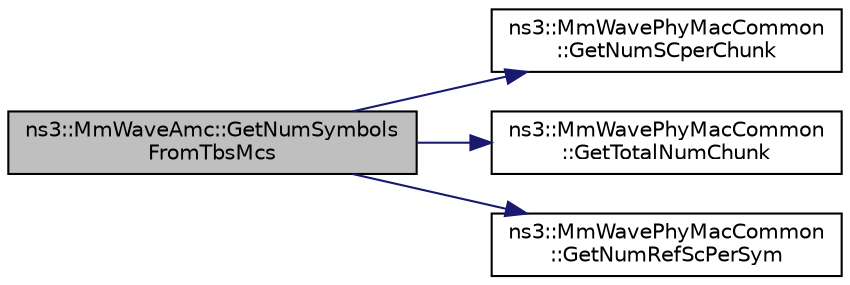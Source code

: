 digraph "ns3::MmWaveAmc::GetNumSymbolsFromTbsMcs"
{
  edge [fontname="Helvetica",fontsize="10",labelfontname="Helvetica",labelfontsize="10"];
  node [fontname="Helvetica",fontsize="10",shape=record];
  rankdir="LR";
  Node1 [label="ns3::MmWaveAmc::GetNumSymbols\lFromTbsMcs",height=0.2,width=0.4,color="black", fillcolor="grey75", style="filled", fontcolor="black"];
  Node1 -> Node2 [color="midnightblue",fontsize="10",style="solid"];
  Node2 [label="ns3::MmWavePhyMacCommon\l::GetNumSCperChunk",height=0.2,width=0.4,color="black", fillcolor="white", style="filled",URL="$df/df4/classns3_1_1MmWavePhyMacCommon.html#a724771405a9e4d3e2ee251be4aff8abc"];
  Node1 -> Node3 [color="midnightblue",fontsize="10",style="solid"];
  Node3 [label="ns3::MmWavePhyMacCommon\l::GetTotalNumChunk",height=0.2,width=0.4,color="black", fillcolor="white", style="filled",URL="$df/df4/classns3_1_1MmWavePhyMacCommon.html#a97e82c809a351fea9d5058ac1bb4c3c6"];
  Node1 -> Node4 [color="midnightblue",fontsize="10",style="solid"];
  Node4 [label="ns3::MmWavePhyMacCommon\l::GetNumRefScPerSym",height=0.2,width=0.4,color="black", fillcolor="white", style="filled",URL="$df/df4/classns3_1_1MmWavePhyMacCommon.html#a4255231004e45cc9b3df0ceb791353db"];
}
